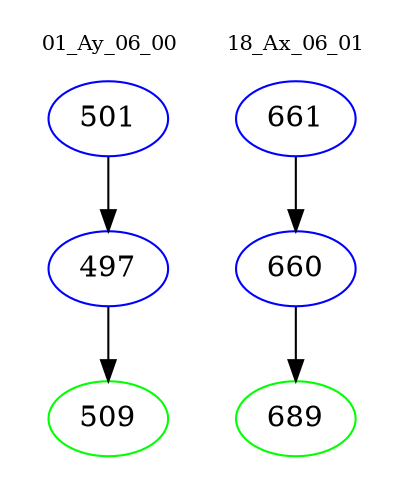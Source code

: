 digraph{
subgraph cluster_0 {
color = white
label = "01_Ay_06_00";
fontsize=10;
T0_501 [label="501", color="blue"]
T0_501 -> T0_497 [color="black"]
T0_497 [label="497", color="blue"]
T0_497 -> T0_509 [color="black"]
T0_509 [label="509", color="green"]
}
subgraph cluster_1 {
color = white
label = "18_Ax_06_01";
fontsize=10;
T1_661 [label="661", color="blue"]
T1_661 -> T1_660 [color="black"]
T1_660 [label="660", color="blue"]
T1_660 -> T1_689 [color="black"]
T1_689 [label="689", color="green"]
}
}
